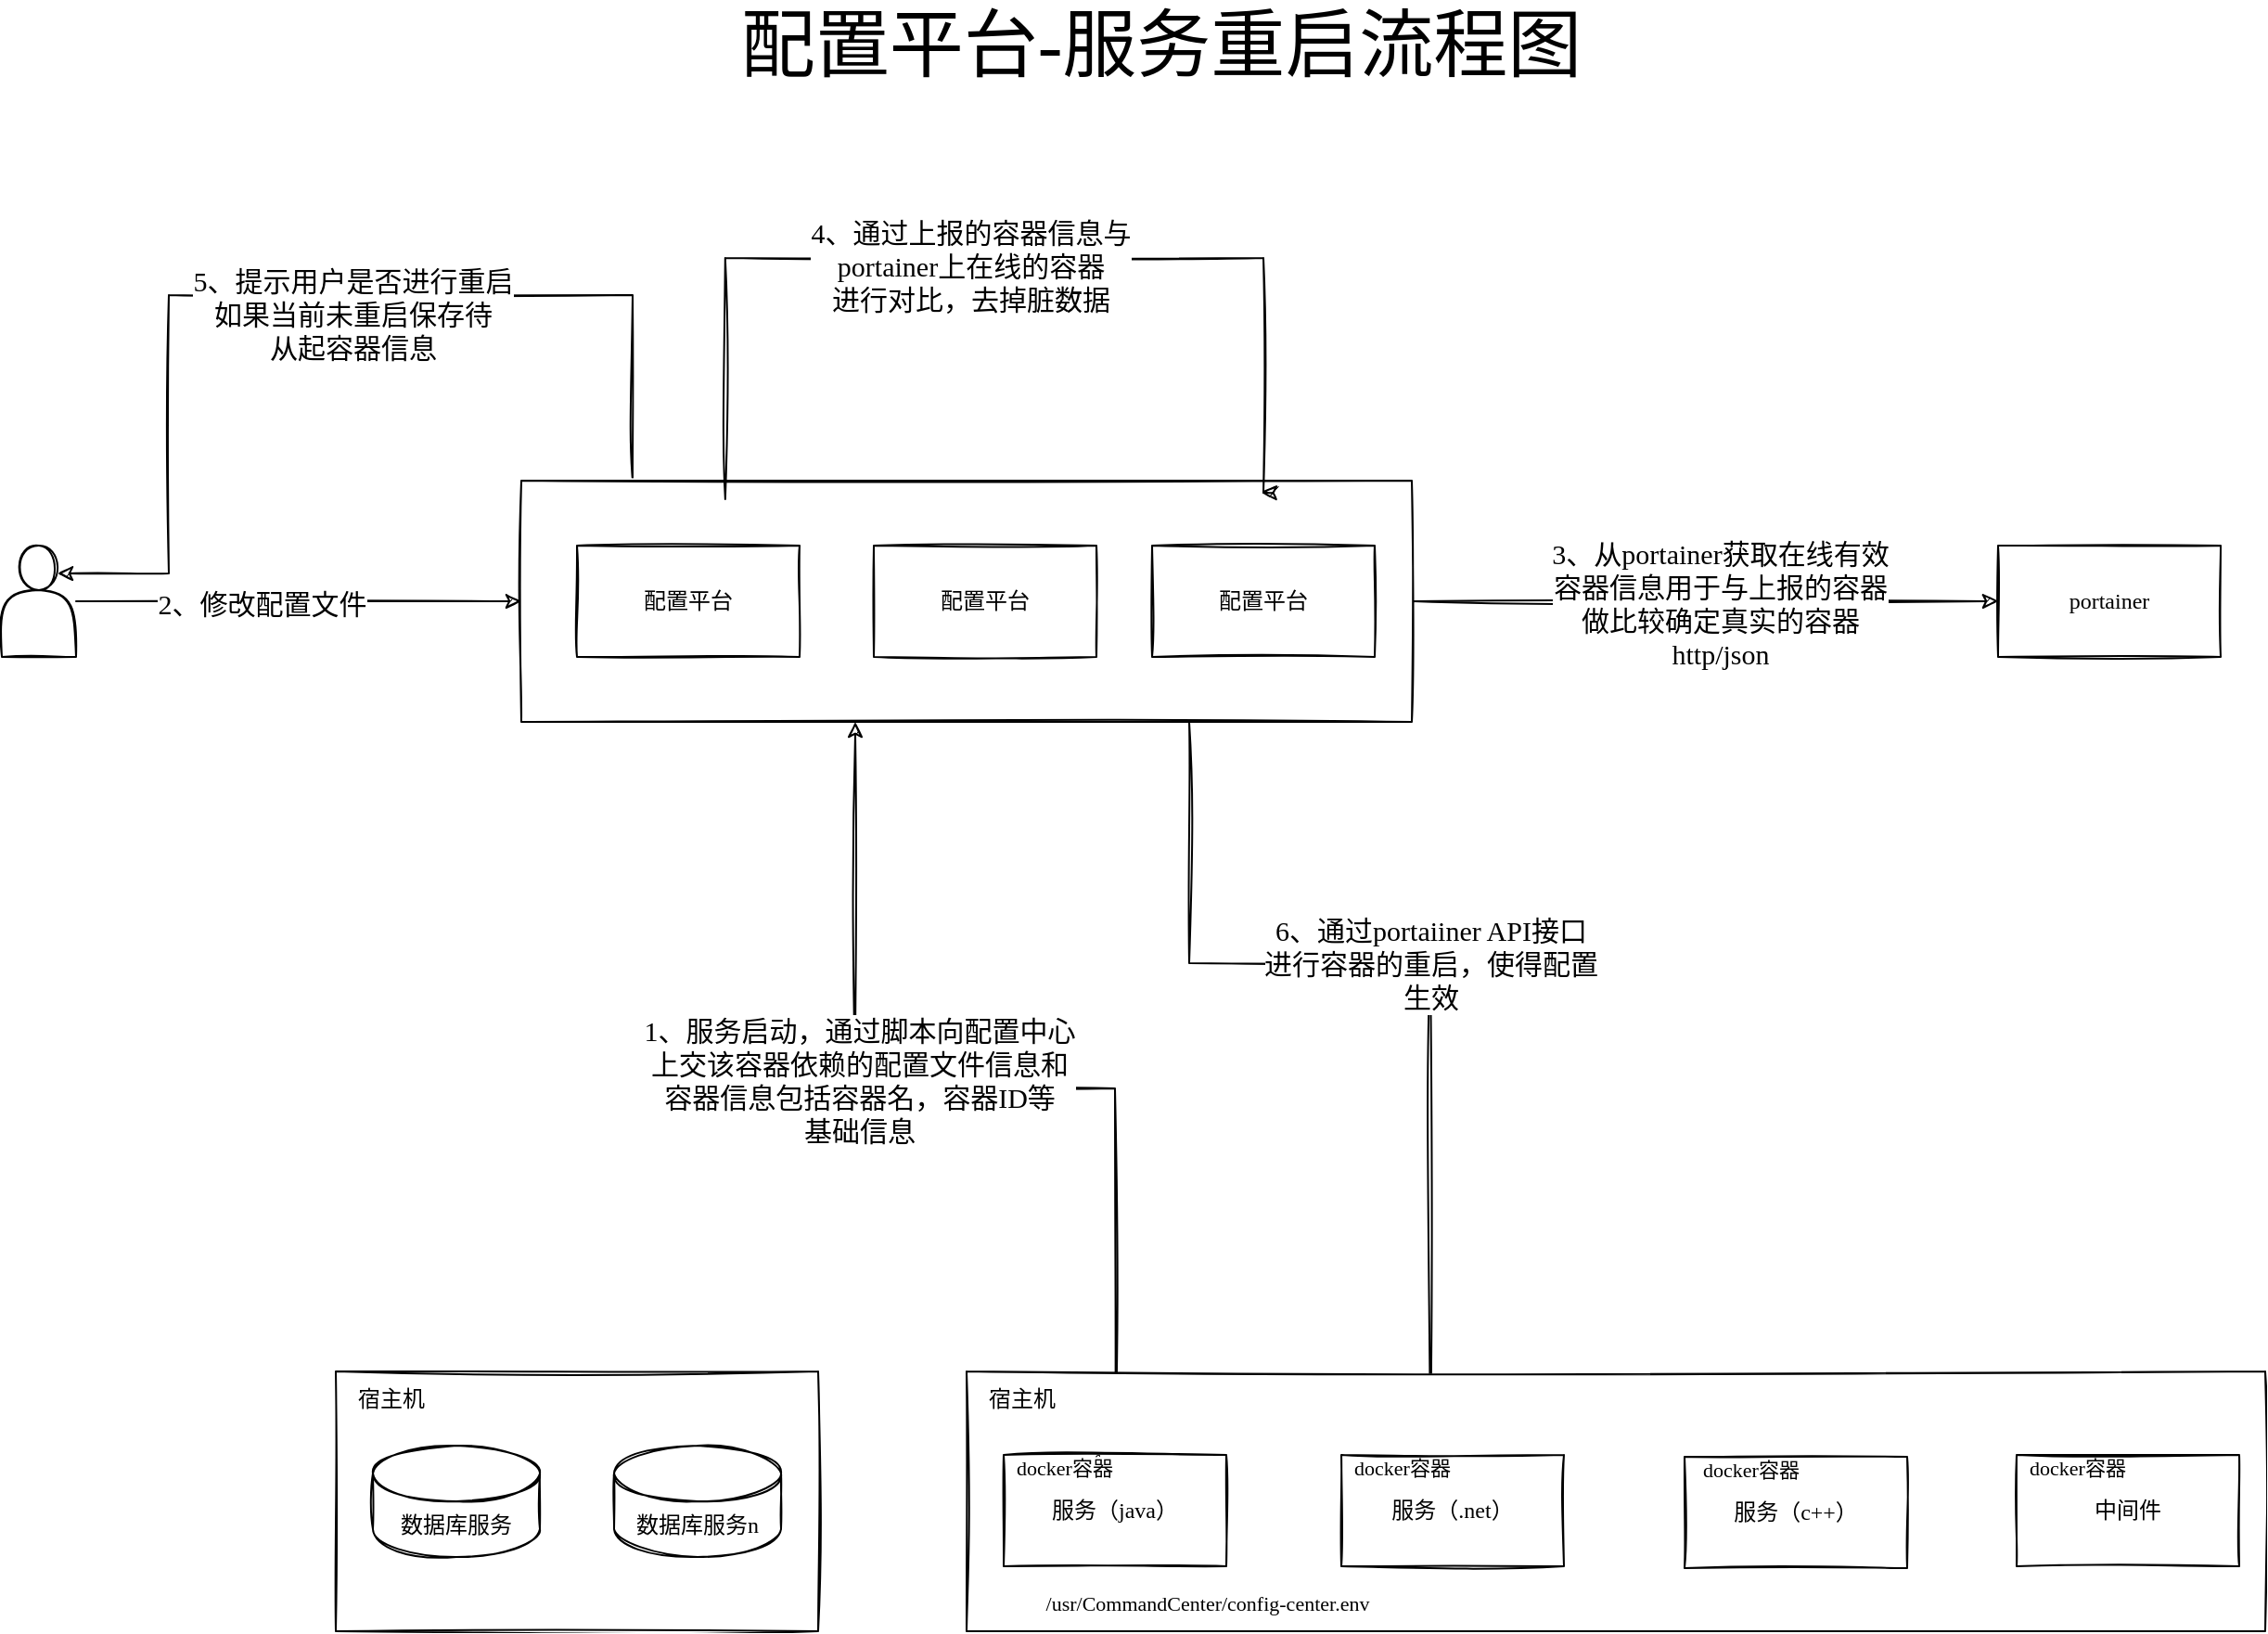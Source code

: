 <mxfile version="16.6.2" type="github" pages="4">
  <diagram id="w_WLqxgE0yqcpI3d3WtX" name="服务重启流程图">
    <mxGraphModel dx="2585" dy="2202" grid="1" gridSize="10" guides="1" tooltips="1" connect="1" arrows="1" fold="1" page="1" pageScale="1" pageWidth="827" pageHeight="1169" math="0" shadow="0">
      <root>
        <mxCell id="0" />
        <mxCell id="1" parent="0" />
        <mxCell id="lH5ghisSR6bQVYQZglo1-45" style="edgeStyle=orthogonalEdgeStyle;rounded=0;sketch=1;orthogonalLoop=1;jettySize=auto;html=1;entryX=0;entryY=0.5;entryDx=0;entryDy=0;fontFamily=Ma Shan Zheng;fontSize=15;fontSource=https%3A%2F%2Ffonts.googleapis.com%2Fcss%3Ffamily%3DMa%2BShan%2BZheng;" parent="1" source="lH5ghisSR6bQVYQZglo1-3" target="lH5ghisSR6bQVYQZglo1-4" edge="1">
          <mxGeometry relative="1" as="geometry">
            <Array as="points">
              <mxPoint x="560" y="255" />
            </Array>
          </mxGeometry>
        </mxCell>
        <mxCell id="lH5ghisSR6bQVYQZglo1-46" value="3、从portainer获取在线有效&lt;br&gt;容器信息用于与上报的容器&lt;br&gt;做比较确定真实的容器&lt;br&gt;http/json" style="edgeLabel;html=1;align=center;verticalAlign=middle;resizable=0;points=[];fontSize=15;fontFamily=Ma Shan Zheng;sketch=1;fontSource=https%3A%2F%2Ffonts.googleapis.com%2Fcss%3Ffamily%3DMa%2BShan%2BZheng;" parent="lH5ghisSR6bQVYQZglo1-45" vertex="1" connectable="0">
          <mxGeometry x="0.049" y="-1" relative="1" as="geometry">
            <mxPoint as="offset" />
          </mxGeometry>
        </mxCell>
        <mxCell id="lH5ghisSR6bQVYQZglo1-47" value="5、提示用户是否进行重启&lt;br&gt;如果当前未重启保存待&lt;br&gt;从起容器信息" style="edgeStyle=orthogonalEdgeStyle;rounded=0;sketch=1;orthogonalLoop=1;jettySize=auto;html=1;entryX=0.75;entryY=0.25;entryDx=0;entryDy=0;entryPerimeter=0;fontFamily=Ma Shan Zheng;fontSize=15;exitX=0.125;exitY=0;exitDx=0;exitDy=0;exitPerimeter=0;fontSource=https%3A%2F%2Ffonts.googleapis.com%2Fcss%3Ffamily%3DMa%2BShan%2BZheng;" parent="1" source="lH5ghisSR6bQVYQZglo1-3" target="lH5ghisSR6bQVYQZglo1-38" edge="1">
          <mxGeometry x="-0.108" y="10" relative="1" as="geometry">
            <Array as="points">
              <mxPoint x="260" y="90" />
              <mxPoint x="10" y="90" />
              <mxPoint x="10" y="240" />
            </Array>
            <mxPoint x="-1" as="offset" />
          </mxGeometry>
        </mxCell>
        <mxCell id="lH5ghisSR6bQVYQZglo1-48" value="6、通过portaiiner API接口&lt;br&gt;进行容器的重启，使得配置&lt;br&gt;生效" style="edgeStyle=orthogonalEdgeStyle;rounded=0;sketch=1;orthogonalLoop=1;jettySize=auto;html=1;fontFamily=Ma Shan Zheng;fontSize=15;exitX=0.75;exitY=1;exitDx=0;exitDy=0;fontSource=https%3A%2F%2Ffonts.googleapis.com%2Fcss%3Ffamily%3DMa%2BShan%2BZheng;" parent="1" source="lH5ghisSR6bQVYQZglo1-3" edge="1">
          <mxGeometry relative="1" as="geometry">
            <mxPoint x="690" y="710" as="targetPoint" />
            <Array as="points">
              <mxPoint x="560" y="450" />
              <mxPoint x="690" y="450" />
            </Array>
            <mxPoint as="offset" />
          </mxGeometry>
        </mxCell>
        <mxCell id="lH5ghisSR6bQVYQZglo1-4" value="portainer" style="rounded=0;whiteSpace=wrap;html=1;sketch=1;fontFamily=Ma Shan Zheng;fontSource=https%3A%2F%2Ffonts.googleapis.com%2Fcss%3Ffamily%3DMa%2BShan%2BZheng;" parent="1" vertex="1">
          <mxGeometry x="996" y="225" width="120" height="60" as="geometry" />
        </mxCell>
        <mxCell id="lH5ghisSR6bQVYQZglo1-9" value="" style="group;sketch=1;fontFamily=Ma Shan Zheng;fontSource=https%3A%2F%2Ffonts.googleapis.com%2Fcss%3Ffamily%3DMa%2BShan%2BZheng;" parent="1" vertex="1" connectable="0">
          <mxGeometry x="100" y="670" width="260" height="140" as="geometry" />
        </mxCell>
        <mxCell id="lH5ghisSR6bQVYQZglo1-5" value="" style="rounded=0;whiteSpace=wrap;html=1;sketch=1;fontFamily=Ma Shan Zheng;fontSource=https%3A%2F%2Ffonts.googleapis.com%2Fcss%3Ffamily%3DMa%2BShan%2BZheng;" parent="lH5ghisSR6bQVYQZglo1-9" vertex="1">
          <mxGeometry width="260" height="140" as="geometry" />
        </mxCell>
        <mxCell id="lH5ghisSR6bQVYQZglo1-6" value="数据库服务" style="shape=cylinder3;whiteSpace=wrap;html=1;boundedLbl=1;backgroundOutline=1;size=15;sketch=1;fontFamily=Ma Shan Zheng;fontSource=https%3A%2F%2Ffonts.googleapis.com%2Fcss%3Ffamily%3DMa%2BShan%2BZheng;" parent="lH5ghisSR6bQVYQZglo1-9" vertex="1">
          <mxGeometry x="20" y="40" width="90" height="60" as="geometry" />
        </mxCell>
        <mxCell id="lH5ghisSR6bQVYQZglo1-8" value="数据库服务n" style="shape=cylinder3;whiteSpace=wrap;html=1;boundedLbl=1;backgroundOutline=1;size=15;sketch=1;fontFamily=Ma Shan Zheng;fontSource=https%3A%2F%2Ffonts.googleapis.com%2Fcss%3Ffamily%3DMa%2BShan%2BZheng;" parent="lH5ghisSR6bQVYQZglo1-9" vertex="1">
          <mxGeometry x="150" y="40" width="90" height="60" as="geometry" />
        </mxCell>
        <mxCell id="lH5ghisSR6bQVYQZglo1-7" value="宿主机" style="text;html=1;strokeColor=none;fillColor=none;align=center;verticalAlign=middle;whiteSpace=wrap;rounded=0;sketch=1;fontFamily=Ma Shan Zheng;fontSource=https%3A%2F%2Ffonts.googleapis.com%2Fcss%3Ffamily%3DMa%2BShan%2BZheng;" parent="lH5ghisSR6bQVYQZglo1-9" vertex="1">
          <mxGeometry width="60" height="30" as="geometry" />
        </mxCell>
        <mxCell id="lH5ghisSR6bQVYQZglo1-37" value="&lt;font style=&quot;font-size: 40px&quot;&gt;配置平台-服务重启流程图&lt;/font&gt;" style="text;html=1;strokeColor=none;fillColor=none;align=center;verticalAlign=middle;whiteSpace=wrap;rounded=0;sketch=1;fontFamily=Ma Shan Zheng;fontSize=11;fontSource=https%3A%2F%2Ffonts.googleapis.com%2Fcss%3Ffamily%3DMa%2BShan%2BZheng;" parent="1" vertex="1">
          <mxGeometry x="300" y="-60" width="490" height="30" as="geometry" />
        </mxCell>
        <mxCell id="lH5ghisSR6bQVYQZglo1-39" style="edgeStyle=orthogonalEdgeStyle;rounded=0;sketch=1;orthogonalLoop=1;jettySize=auto;html=1;fontFamily=Ma Shan Zheng;fontSize=40;fontSource=https%3A%2F%2Ffonts.googleapis.com%2Fcss%3Ffamily%3DMa%2BShan%2BZheng;" parent="1" source="lH5ghisSR6bQVYQZglo1-38" target="lH5ghisSR6bQVYQZglo1-3" edge="1">
          <mxGeometry relative="1" as="geometry" />
        </mxCell>
        <mxCell id="lH5ghisSR6bQVYQZglo1-41" value="2、修改配置文件" style="edgeLabel;html=1;align=center;verticalAlign=middle;resizable=0;points=[];fontSize=15;fontFamily=Ma Shan Zheng;sketch=1;fontSource=https%3A%2F%2Ffonts.googleapis.com%2Fcss%3Ffamily%3DMa%2BShan%2BZheng;" parent="lH5ghisSR6bQVYQZglo1-39" vertex="1" connectable="0">
          <mxGeometry x="-0.158" y="-1" relative="1" as="geometry">
            <mxPoint x="-1" as="offset" />
          </mxGeometry>
        </mxCell>
        <mxCell id="lH5ghisSR6bQVYQZglo1-38" value="" style="shape=actor;whiteSpace=wrap;html=1;sketch=1;fontFamily=Ma Shan Zheng;fontSize=40;fontSource=https%3A%2F%2Ffonts.googleapis.com%2Fcss%3Ffamily%3DMa%2BShan%2BZheng;" parent="1" vertex="1">
          <mxGeometry x="-80" y="225" width="40" height="60" as="geometry" />
        </mxCell>
        <mxCell id="lH5ghisSR6bQVYQZglo1-42" style="edgeStyle=orthogonalEdgeStyle;rounded=0;sketch=1;orthogonalLoop=1;jettySize=auto;html=1;entryX=0.375;entryY=1;entryDx=0;entryDy=0;entryPerimeter=0;fontFamily=Ma Shan Zheng;fontSize=15;fontSource=https%3A%2F%2Ffonts.googleapis.com%2Fcss%3Ffamily%3DMa%2BShan%2BZheng;" parent="1" source="SisYvx3sNHp3EzhwE6R7-1" target="lH5ghisSR6bQVYQZglo1-3" edge="1">
          <mxGeometry relative="1" as="geometry" />
        </mxCell>
        <mxCell id="lH5ghisSR6bQVYQZglo1-43" value="1、服务启动，通过脚本向配置中心&lt;br&gt;上交该容器依赖的配置文件信息和&lt;br&gt;容器信息包括容器名，容器ID等&lt;br&gt;基础信息" style="edgeLabel;html=1;align=center;verticalAlign=middle;resizable=0;points=[];fontSize=15;fontFamily=Ma Shan Zheng;sketch=1;fontSource=https%3A%2F%2Ffonts.googleapis.com%2Fcss%3Ffamily%3DMa%2BShan%2BZheng;" parent="lH5ghisSR6bQVYQZglo1-42" vertex="1" connectable="0">
          <mxGeometry x="0.281" y="-2" relative="1" as="geometry">
            <mxPoint as="offset" />
          </mxGeometry>
        </mxCell>
        <mxCell id="N2Gqym55cOZ-n5wPTVwe-5" value="" style="group;sketch=1;fontFamily=Ma Shan Zheng;fontSource=https%3A%2F%2Ffonts.googleapis.com%2Fcss%3Ffamily%3DMa%2BShan%2BZheng;" parent="1" vertex="1" connectable="0">
          <mxGeometry x="440" y="670" width="700" height="140" as="geometry" />
        </mxCell>
        <mxCell id="lH5ghisSR6bQVYQZglo1-10" value="" style="rounded=0;whiteSpace=wrap;html=1;sketch=1;fontFamily=Ma Shan Zheng;fontSource=https%3A%2F%2Ffonts.googleapis.com%2Fcss%3Ffamily%3DMa%2BShan%2BZheng;" parent="N2Gqym55cOZ-n5wPTVwe-5" vertex="1">
          <mxGeometry width="700" height="140" as="geometry" />
        </mxCell>
        <mxCell id="lH5ghisSR6bQVYQZglo1-11" value="宿主机" style="text;html=1;strokeColor=none;fillColor=none;align=center;verticalAlign=middle;whiteSpace=wrap;rounded=0;sketch=1;fontFamily=Ma Shan Zheng;fontSource=https%3A%2F%2Ffonts.googleapis.com%2Fcss%3Ffamily%3DMa%2BShan%2BZheng;" parent="N2Gqym55cOZ-n5wPTVwe-5" vertex="1">
          <mxGeometry width="60" height="30" as="geometry" />
        </mxCell>
        <mxCell id="lH5ghisSR6bQVYQZglo1-22" value="/usr/CommandCenter/config-center.env" style="text;html=1;strokeColor=none;fillColor=none;align=center;verticalAlign=middle;whiteSpace=wrap;rounded=0;sketch=1;fontFamily=Ma Shan Zheng;fontSize=11;fontSource=https%3A%2F%2Ffonts.googleapis.com%2Fcss%3Ffamily%3DMa%2BShan%2BZheng;" parent="N2Gqym55cOZ-n5wPTVwe-5" vertex="1">
          <mxGeometry x="10" y="110" width="240" height="30" as="geometry" />
        </mxCell>
        <mxCell id="lH5ghisSR6bQVYQZglo1-18" value="f" style="group;sketch=1;fontFamily=Ma Shan Zheng;fontSource=https%3A%2F%2Ffonts.googleapis.com%2Fcss%3Ffamily%3DMa%2BShan%2BZheng;" parent="N2Gqym55cOZ-n5wPTVwe-5" vertex="1" connectable="0">
          <mxGeometry y="35" width="140" height="70" as="geometry" />
        </mxCell>
        <mxCell id="SisYvx3sNHp3EzhwE6R7-1" value="服务（java）" style="rounded=0;whiteSpace=wrap;html=1;sketch=1;fontFamily=Ma Shan Zheng;fontSource=https%3A%2F%2Ffonts.googleapis.com%2Fcss%3Ffamily%3DMa%2BShan%2BZheng;" parent="lH5ghisSR6bQVYQZglo1-18" vertex="1">
          <mxGeometry x="20" y="10" width="120" height="60" as="geometry" />
        </mxCell>
        <mxCell id="lH5ghisSR6bQVYQZglo1-15" value="docker容器" style="text;html=1;strokeColor=none;fillColor=none;align=center;verticalAlign=middle;whiteSpace=wrap;rounded=0;sketch=1;fontFamily=Ma Shan Zheng;fontSize=11;fontSource=https%3A%2F%2Ffonts.googleapis.com%2Fcss%3Ffamily%3DMa%2BShan%2BZheng;" parent="lH5ghisSR6bQVYQZglo1-18" vertex="1">
          <mxGeometry x="3" y="17" width="100" as="geometry" />
        </mxCell>
        <mxCell id="lH5ghisSR6bQVYQZglo1-28" value="f" style="group;sketch=1;fontFamily=Ma Shan Zheng;fontSource=https%3A%2F%2Ffonts.googleapis.com%2Fcss%3Ffamily%3DMa%2BShan%2BZheng;" parent="N2Gqym55cOZ-n5wPTVwe-5" vertex="1" connectable="0">
          <mxGeometry x="182" y="35" width="140" height="70" as="geometry" />
        </mxCell>
        <mxCell id="lH5ghisSR6bQVYQZglo1-29" value="服务（.net）" style="rounded=0;whiteSpace=wrap;html=1;sketch=1;fontFamily=Ma Shan Zheng;fontSource=https%3A%2F%2Ffonts.googleapis.com%2Fcss%3Ffamily%3DMa%2BShan%2BZheng;" parent="lH5ghisSR6bQVYQZglo1-28" vertex="1">
          <mxGeometry x="20" y="10" width="120" height="60" as="geometry" />
        </mxCell>
        <mxCell id="lH5ghisSR6bQVYQZglo1-30" value="docker容器" style="text;html=1;strokeColor=none;fillColor=none;align=center;verticalAlign=middle;whiteSpace=wrap;rounded=0;sketch=1;fontFamily=Ma Shan Zheng;fontSize=11;fontSource=https%3A%2F%2Ffonts.googleapis.com%2Fcss%3Ffamily%3DMa%2BShan%2BZheng;" parent="lH5ghisSR6bQVYQZglo1-28" vertex="1">
          <mxGeometry x="3" y="17" width="100" as="geometry" />
        </mxCell>
        <mxCell id="lH5ghisSR6bQVYQZglo1-31" value="f" style="group;sketch=1;fontFamily=Ma Shan Zheng;fontSource=https%3A%2F%2Ffonts.googleapis.com%2Fcss%3Ffamily%3DMa%2BShan%2BZheng;" parent="N2Gqym55cOZ-n5wPTVwe-5" vertex="1" connectable="0">
          <mxGeometry x="370" y="36" width="140" height="70" as="geometry" />
        </mxCell>
        <mxCell id="lH5ghisSR6bQVYQZglo1-32" value="服务（c++）" style="rounded=0;whiteSpace=wrap;html=1;sketch=1;fontFamily=Ma Shan Zheng;fontSource=https%3A%2F%2Ffonts.googleapis.com%2Fcss%3Ffamily%3DMa%2BShan%2BZheng;" parent="lH5ghisSR6bQVYQZglo1-31" vertex="1">
          <mxGeometry x="17" y="10" width="120" height="60" as="geometry" />
        </mxCell>
        <mxCell id="lH5ghisSR6bQVYQZglo1-33" value="docker容器" style="text;html=1;strokeColor=none;fillColor=none;align=center;verticalAlign=middle;whiteSpace=wrap;rounded=0;sketch=1;fontFamily=Ma Shan Zheng;fontSize=11;fontSource=https%3A%2F%2Ffonts.googleapis.com%2Fcss%3Ffamily%3DMa%2BShan%2BZheng;" parent="lH5ghisSR6bQVYQZglo1-31" vertex="1">
          <mxGeometry x="3" y="17" width="100" as="geometry" />
        </mxCell>
        <mxCell id="lH5ghisSR6bQVYQZglo1-34" value="f" style="group;sketch=1;fontFamily=Ma Shan Zheng;fontSource=https%3A%2F%2Ffonts.googleapis.com%2Fcss%3Ffamily%3DMa%2BShan%2BZheng;" parent="N2Gqym55cOZ-n5wPTVwe-5" vertex="1" connectable="0">
          <mxGeometry x="546" y="35" width="140" height="70" as="geometry" />
        </mxCell>
        <mxCell id="lH5ghisSR6bQVYQZglo1-35" value="中间件" style="rounded=0;whiteSpace=wrap;html=1;sketch=1;fontFamily=Ma Shan Zheng;fontSource=https%3A%2F%2Ffonts.googleapis.com%2Fcss%3Ffamily%3DMa%2BShan%2BZheng;" parent="lH5ghisSR6bQVYQZglo1-34" vertex="1">
          <mxGeometry x="20" y="10" width="120" height="60" as="geometry" />
        </mxCell>
        <mxCell id="lH5ghisSR6bQVYQZglo1-36" value="docker容器" style="text;html=1;strokeColor=none;fillColor=none;align=center;verticalAlign=middle;whiteSpace=wrap;rounded=0;sketch=1;fontFamily=Ma Shan Zheng;fontSize=11;fontSource=https%3A%2F%2Ffonts.googleapis.com%2Fcss%3Ffamily%3DMa%2BShan%2BZheng;" parent="lH5ghisSR6bQVYQZglo1-34" vertex="1">
          <mxGeometry x="3" y="17" width="100" as="geometry" />
        </mxCell>
        <mxCell id="0OMlQxyYjRcvfCZmTebH-7" value="" style="group" parent="1" vertex="1" connectable="0">
          <mxGeometry x="200" y="190" width="480" height="130" as="geometry" />
        </mxCell>
        <mxCell id="lH5ghisSR6bQVYQZglo1-3" value="" style="rounded=0;whiteSpace=wrap;html=1;sketch=1;sketchStyle=rough;" parent="0OMlQxyYjRcvfCZmTebH-7" vertex="1">
          <mxGeometry width="480" height="130" as="geometry" />
        </mxCell>
        <mxCell id="7pDWPSlHhVd6OLDWpZPJ-2" value="配置平台" style="rounded=0;whiteSpace=wrap;html=1;sketch=1;fontFamily=Ma Shan Zheng;fontSource=https%3A%2F%2Ffonts.googleapis.com%2Fcss%3Ffamily%3DMa%2BShan%2BZheng;" parent="0OMlQxyYjRcvfCZmTebH-7" vertex="1">
          <mxGeometry x="30" y="35" width="120" height="60" as="geometry" />
        </mxCell>
        <mxCell id="lH5ghisSR6bQVYQZglo1-1" value="配置平台" style="rounded=0;whiteSpace=wrap;html=1;sketch=1;fontFamily=Ma Shan Zheng;fontSource=https%3A%2F%2Ffonts.googleapis.com%2Fcss%3Ffamily%3DMa%2BShan%2BZheng;" parent="0OMlQxyYjRcvfCZmTebH-7" vertex="1">
          <mxGeometry x="190" y="35" width="120" height="60" as="geometry" />
        </mxCell>
        <mxCell id="lH5ghisSR6bQVYQZglo1-2" value="配置平台" style="rounded=0;whiteSpace=wrap;html=1;sketch=1;fontFamily=Ma Shan Zheng;fontSource=https%3A%2F%2Ffonts.googleapis.com%2Fcss%3Ffamily%3DMa%2BShan%2BZheng;" parent="0OMlQxyYjRcvfCZmTebH-7" vertex="1">
          <mxGeometry x="340" y="35" width="120" height="60" as="geometry" />
        </mxCell>
        <mxCell id="lH5ghisSR6bQVYQZglo1-50" style="edgeStyle=orthogonalEdgeStyle;rounded=0;sketch=1;orthogonalLoop=1;jettySize=auto;html=1;fontFamily=Ma Shan Zheng;fontSize=15;fontSource=https%3A%2F%2Ffonts.googleapis.com%2Fcss%3Ffamily%3DMa%2BShan%2BZheng;exitX=0.229;exitY=0.077;exitDx=0;exitDy=0;exitPerimeter=0;entryX=0.831;entryY=0.049;entryDx=0;entryDy=0;entryPerimeter=0;" parent="0OMlQxyYjRcvfCZmTebH-7" source="lH5ghisSR6bQVYQZglo1-3" target="lH5ghisSR6bQVYQZglo1-3" edge="1">
          <mxGeometry relative="1" as="geometry">
            <Array as="points">
              <mxPoint x="110" y="-120" />
              <mxPoint x="400" y="-120" />
              <mxPoint x="400" y="6" />
            </Array>
            <mxPoint x="110" y="-50" as="sourcePoint" />
            <mxPoint x="400" y="-60" as="targetPoint" />
          </mxGeometry>
        </mxCell>
        <mxCell id="lH5ghisSR6bQVYQZglo1-51" value="4、通过上报的容器信息与&lt;br&gt;portainer上在线的容器&lt;br&gt;进行对比，去掉脏数据" style="edgeLabel;html=1;align=center;verticalAlign=middle;resizable=0;points=[];fontSize=15;fontFamily=Ma Shan Zheng;sketch=1;fontSource=https%3A%2F%2Ffonts.googleapis.com%2Fcss%3Ffamily%3DMa%2BShan%2BZheng;" parent="lH5ghisSR6bQVYQZglo1-50" vertex="1" connectable="0">
          <mxGeometry x="-0.049" y="-4" relative="1" as="geometry">
            <mxPoint x="1" as="offset" />
          </mxGeometry>
        </mxCell>
        <mxCell id="0hCmhcpMl_sSOAtzHnre-6" value="未命名图层" parent="0" />
      </root>
    </mxGraphModel>
  </diagram>
  <diagram id="iJJ4YXmEQ5T2xYqGiZR_" name="配置平台配置更新流程图">
    <mxGraphModel dx="2509" dy="1807" grid="0" gridSize="10" guides="1" tooltips="1" connect="1" arrows="1" fold="1" page="0" pageScale="1" pageWidth="827" pageHeight="1169" math="0" shadow="0">
      <root>
        <mxCell id="Z_pRoB842zU9UHHReNdx-0" />
        <mxCell id="Z_pRoB842zU9UHHReNdx-1" parent="Z_pRoB842zU9UHHReNdx-0" />
        <mxCell id="H_0WL2lgmL0YZThPZNaH-0" value="" style="group;sketch=1;hachureGap=4;fontFamily=Architects Daughter;fontSource=https%3A%2F%2Ffonts.googleapis.com%2Fcss%3Ffamily%3DArchitects%2BDaughter;fontSize=20;rounded=0;" vertex="1" connectable="0" parent="Z_pRoB842zU9UHHReNdx-1">
          <mxGeometry x="-216" y="-100" width="480" height="130" as="geometry" />
        </mxCell>
        <mxCell id="H_0WL2lgmL0YZThPZNaH-1" value="" style="rounded=0;whiteSpace=wrap;html=1;sketch=1;sketchStyle=rough;hachureGap=4;fontFamily=Architects Daughter;fontSource=https%3A%2F%2Ffonts.googleapis.com%2Fcss%3Ffamily%3DArchitects%2BDaughter;fontSize=20;" vertex="1" parent="H_0WL2lgmL0YZThPZNaH-0">
          <mxGeometry width="480" height="130" as="geometry" />
        </mxCell>
        <mxCell id="H_0WL2lgmL0YZThPZNaH-2" value="配置平台" style="rounded=0;whiteSpace=wrap;html=1;sketch=1;fontFamily=Ma Shan Zheng;fontSource=https%3A%2F%2Ffonts.googleapis.com%2Fcss%3Ffamily%3DMa%2BShan%2BZheng;hachureGap=4;fontSize=20;" vertex="1" parent="H_0WL2lgmL0YZThPZNaH-0">
          <mxGeometry x="30" y="35" width="120" height="60" as="geometry" />
        </mxCell>
        <mxCell id="H_0WL2lgmL0YZThPZNaH-3" value="配置平台" style="rounded=0;whiteSpace=wrap;html=1;sketch=1;fontFamily=Ma Shan Zheng;fontSource=https%3A%2F%2Ffonts.googleapis.com%2Fcss%3Ffamily%3DMa%2BShan%2BZheng;hachureGap=4;fontSize=20;" vertex="1" parent="H_0WL2lgmL0YZThPZNaH-0">
          <mxGeometry x="190" y="35" width="120" height="60" as="geometry" />
        </mxCell>
        <mxCell id="H_0WL2lgmL0YZThPZNaH-4" value="配置平台" style="rounded=0;whiteSpace=wrap;html=1;sketch=1;fontFamily=Ma Shan Zheng;fontSource=https%3A%2F%2Ffonts.googleapis.com%2Fcss%3Ffamily%3DMa%2BShan%2BZheng;hachureGap=4;fontSize=20;" vertex="1" parent="H_0WL2lgmL0YZThPZNaH-0">
          <mxGeometry x="340" y="35" width="120" height="60" as="geometry" />
        </mxCell>
        <mxCell id="H_0WL2lgmL0YZThPZNaH-5" value="" style="group;sketch=1;fontFamily=Ma Shan Zheng;fontSource=https%3A%2F%2Ffonts.googleapis.com%2Fcss%3Ffamily%3DMa%2BShan%2BZheng;hachureGap=4;fontSize=20;rounded=0;" vertex="1" connectable="0" parent="Z_pRoB842zU9UHHReNdx-1">
          <mxGeometry x="180" y="403" width="700" height="140" as="geometry" />
        </mxCell>
        <mxCell id="H_0WL2lgmL0YZThPZNaH-6" value="" style="rounded=0;whiteSpace=wrap;html=1;sketch=1;fontFamily=Ma Shan Zheng;fontSource=https%3A%2F%2Ffonts.googleapis.com%2Fcss%3Ffamily%3DMa%2BShan%2BZheng;hachureGap=4;fontSize=20;" vertex="1" parent="H_0WL2lgmL0YZThPZNaH-5">
          <mxGeometry width="700" height="140" as="geometry" />
        </mxCell>
        <mxCell id="H_0WL2lgmL0YZThPZNaH-7" value="宿主机" style="text;html=1;strokeColor=none;fillColor=none;align=center;verticalAlign=middle;whiteSpace=wrap;rounded=0;sketch=1;fontFamily=Ma Shan Zheng;fontSource=https%3A%2F%2Ffonts.googleapis.com%2Fcss%3Ffamily%3DMa%2BShan%2BZheng;hachureGap=4;fontSize=20;" vertex="1" parent="H_0WL2lgmL0YZThPZNaH-5">
          <mxGeometry width="105" height="30" as="geometry" />
        </mxCell>
        <mxCell id="H_0WL2lgmL0YZThPZNaH-8" value="/usr/CommandCenter/config-center.env" style="text;html=1;strokeColor=none;fillColor=none;align=center;verticalAlign=middle;whiteSpace=wrap;rounded=0;sketch=1;fontFamily=Ma Shan Zheng;fontSize=11;fontSource=https%3A%2F%2Ffonts.googleapis.com%2Fcss%3Ffamily%3DMa%2BShan%2BZheng;hachureGap=4;" vertex="1" parent="H_0WL2lgmL0YZThPZNaH-5">
          <mxGeometry x="10" y="110" width="240" height="30" as="geometry" />
        </mxCell>
        <mxCell id="H_0WL2lgmL0YZThPZNaH-9" value="f" style="group;sketch=1;fontFamily=Ma Shan Zheng;fontSource=https%3A%2F%2Ffonts.googleapis.com%2Fcss%3Ffamily%3DMa%2BShan%2BZheng;hachureGap=4;fontSize=20;rounded=0;" vertex="1" connectable="0" parent="H_0WL2lgmL0YZThPZNaH-5">
          <mxGeometry y="35" width="140" height="70" as="geometry" />
        </mxCell>
        <mxCell id="H_0WL2lgmL0YZThPZNaH-10" value="服务（java）" style="rounded=0;whiteSpace=wrap;html=1;sketch=1;fontFamily=Ma Shan Zheng;fontSource=https%3A%2F%2Ffonts.googleapis.com%2Fcss%3Ffamily%3DMa%2BShan%2BZheng;hachureGap=4;fontSize=20;" vertex="1" parent="H_0WL2lgmL0YZThPZNaH-9">
          <mxGeometry x="20" y="10" width="120" height="60" as="geometry" />
        </mxCell>
        <mxCell id="H_0WL2lgmL0YZThPZNaH-11" value="docker容器" style="text;html=1;strokeColor=none;fillColor=none;align=center;verticalAlign=middle;whiteSpace=wrap;rounded=0;sketch=1;fontFamily=Ma Shan Zheng;fontSize=11;fontSource=https%3A%2F%2Ffonts.googleapis.com%2Fcss%3Ffamily%3DMa%2BShan%2BZheng;hachureGap=4;" vertex="1" parent="H_0WL2lgmL0YZThPZNaH-9">
          <mxGeometry x="3" y="17" width="100" as="geometry" />
        </mxCell>
        <mxCell id="H_0WL2lgmL0YZThPZNaH-12" value="f" style="group;sketch=1;fontFamily=Ma Shan Zheng;fontSource=https%3A%2F%2Ffonts.googleapis.com%2Fcss%3Ffamily%3DMa%2BShan%2BZheng;hachureGap=4;fontSize=20;rounded=0;" vertex="1" connectable="0" parent="H_0WL2lgmL0YZThPZNaH-5">
          <mxGeometry x="182" y="35" width="140" height="70" as="geometry" />
        </mxCell>
        <mxCell id="H_0WL2lgmL0YZThPZNaH-13" value="服务（.net）" style="rounded=0;whiteSpace=wrap;html=1;sketch=1;fontFamily=Ma Shan Zheng;fontSource=https%3A%2F%2Ffonts.googleapis.com%2Fcss%3Ffamily%3DMa%2BShan%2BZheng;hachureGap=4;fontSize=20;" vertex="1" parent="H_0WL2lgmL0YZThPZNaH-12">
          <mxGeometry x="20" y="10" width="120" height="60" as="geometry" />
        </mxCell>
        <mxCell id="H_0WL2lgmL0YZThPZNaH-14" value="docker容器" style="text;html=1;strokeColor=none;fillColor=none;align=center;verticalAlign=middle;whiteSpace=wrap;rounded=0;sketch=1;fontFamily=Ma Shan Zheng;fontSize=11;fontSource=https%3A%2F%2Ffonts.googleapis.com%2Fcss%3Ffamily%3DMa%2BShan%2BZheng;hachureGap=4;" vertex="1" parent="H_0WL2lgmL0YZThPZNaH-12">
          <mxGeometry x="3" y="17" width="100" as="geometry" />
        </mxCell>
        <mxCell id="H_0WL2lgmL0YZThPZNaH-15" value="f" style="group;sketch=1;fontFamily=Ma Shan Zheng;fontSource=https%3A%2F%2Ffonts.googleapis.com%2Fcss%3Ffamily%3DMa%2BShan%2BZheng;hachureGap=4;fontSize=20;rounded=0;" vertex="1" connectable="0" parent="H_0WL2lgmL0YZThPZNaH-5">
          <mxGeometry x="370" y="36" width="140" height="70" as="geometry" />
        </mxCell>
        <mxCell id="H_0WL2lgmL0YZThPZNaH-16" value="服务（c++）" style="rounded=0;whiteSpace=wrap;html=1;sketch=1;fontFamily=Ma Shan Zheng;fontSource=https%3A%2F%2Ffonts.googleapis.com%2Fcss%3Ffamily%3DMa%2BShan%2BZheng;hachureGap=4;fontSize=20;" vertex="1" parent="H_0WL2lgmL0YZThPZNaH-15">
          <mxGeometry x="17" y="10" width="120" height="60" as="geometry" />
        </mxCell>
        <mxCell id="H_0WL2lgmL0YZThPZNaH-17" value="docker容器" style="text;html=1;strokeColor=none;fillColor=none;align=center;verticalAlign=middle;whiteSpace=wrap;rounded=0;sketch=1;fontFamily=Ma Shan Zheng;fontSize=11;fontSource=https%3A%2F%2Ffonts.googleapis.com%2Fcss%3Ffamily%3DMa%2BShan%2BZheng;hachureGap=4;" vertex="1" parent="H_0WL2lgmL0YZThPZNaH-15">
          <mxGeometry x="3" y="17" width="100" as="geometry" />
        </mxCell>
        <mxCell id="H_0WL2lgmL0YZThPZNaH-18" value="f" style="group;sketch=1;fontFamily=Ma Shan Zheng;fontSource=https%3A%2F%2Ffonts.googleapis.com%2Fcss%3Ffamily%3DMa%2BShan%2BZheng;hachureGap=4;fontSize=20;rounded=0;" vertex="1" connectable="0" parent="H_0WL2lgmL0YZThPZNaH-5">
          <mxGeometry x="546" y="35" width="140" height="70" as="geometry" />
        </mxCell>
        <mxCell id="H_0WL2lgmL0YZThPZNaH-19" value="中间件" style="rounded=0;whiteSpace=wrap;html=1;sketch=1;fontFamily=Ma Shan Zheng;fontSource=https%3A%2F%2Ffonts.googleapis.com%2Fcss%3Ffamily%3DMa%2BShan%2BZheng;hachureGap=4;fontSize=20;" vertex="1" parent="H_0WL2lgmL0YZThPZNaH-18">
          <mxGeometry x="20" y="10" width="120" height="60" as="geometry" />
        </mxCell>
        <mxCell id="H_0WL2lgmL0YZThPZNaH-20" value="docker容器" style="text;html=1;strokeColor=none;fillColor=none;align=center;verticalAlign=middle;whiteSpace=wrap;rounded=0;sketch=1;fontFamily=Ma Shan Zheng;fontSize=11;fontSource=https%3A%2F%2Ffonts.googleapis.com%2Fcss%3Ffamily%3DMa%2BShan%2BZheng;hachureGap=4;" vertex="1" parent="H_0WL2lgmL0YZThPZNaH-18">
          <mxGeometry x="3" y="17" width="100" as="geometry" />
        </mxCell>
        <mxCell id="UJpjwvCQHLqT285XdziD-0" value="" style="group;sketch=1;fontFamily=Ma Shan Zheng;fontSource=https%3A%2F%2Ffonts.googleapis.com%2Fcss%3Ffamily%3DMa%2BShan%2BZheng;" vertex="1" connectable="0" parent="Z_pRoB842zU9UHHReNdx-1">
          <mxGeometry x="-350" y="407" width="263" height="138" as="geometry" />
        </mxCell>
        <mxCell id="oQ44lHnfE5MaCPid8Eu0-16" value="" style="group" vertex="1" connectable="0" parent="UJpjwvCQHLqT285XdziD-0">
          <mxGeometry width="263" height="138" as="geometry" />
        </mxCell>
        <mxCell id="UJpjwvCQHLqT285XdziD-1" value="" style="rounded=0;whiteSpace=wrap;html=1;sketch=1;fontFamily=Ma Shan Zheng;fontSource=https%3A%2F%2Ffonts.googleapis.com%2Fcss%3Ffamily%3DMa%2BShan%2BZheng;" vertex="1" parent="oQ44lHnfE5MaCPid8Eu0-16">
          <mxGeometry width="263" height="138" as="geometry" />
        </mxCell>
        <mxCell id="UJpjwvCQHLqT285XdziD-2" value="数据库服务" style="shape=cylinder3;whiteSpace=wrap;html=1;boundedLbl=1;backgroundOutline=1;size=15;sketch=1;fontFamily=Ma Shan Zheng;fontSource=https%3A%2F%2Ffonts.googleapis.com%2Fcss%3Ffamily%3DMa%2BShan%2BZheng;" vertex="1" parent="oQ44lHnfE5MaCPid8Eu0-16">
          <mxGeometry x="20.231" y="39.429" width="91.038" height="59.143" as="geometry" />
        </mxCell>
        <mxCell id="UJpjwvCQHLqT285XdziD-3" value="数据库服务n" style="shape=cylinder3;whiteSpace=wrap;html=1;boundedLbl=1;backgroundOutline=1;size=15;sketch=1;fontFamily=Ma Shan Zheng;fontSource=https%3A%2F%2Ffonts.googleapis.com%2Fcss%3Ffamily%3DMa%2BShan%2BZheng;" vertex="1" parent="oQ44lHnfE5MaCPid8Eu0-16">
          <mxGeometry x="151.731" y="39.429" width="91.038" height="59.143" as="geometry" />
        </mxCell>
        <mxCell id="UJpjwvCQHLqT285XdziD-4" value="宿主机" style="text;html=1;strokeColor=none;fillColor=none;align=center;verticalAlign=middle;whiteSpace=wrap;rounded=0;sketch=1;fontFamily=Ma Shan Zheng;fontSource=https%3A%2F%2Ffonts.googleapis.com%2Fcss%3Ffamily%3DMa%2BShan%2BZheng;" vertex="1" parent="oQ44lHnfE5MaCPid8Eu0-16">
          <mxGeometry width="60.692" height="29.571" as="geometry" />
        </mxCell>
        <mxCell id="oplFXHSu3IO_J2EJr0sl-0" value="portainer" style="rounded=0;whiteSpace=wrap;html=1;sketch=1;fontFamily=Ma Shan Zheng;fontSource=https://fonts.googleapis.com/css?family=Ma+Shan+Zheng;" vertex="1" parent="Z_pRoB842zU9UHHReNdx-1">
          <mxGeometry x="594" y="-62" width="120" height="60" as="geometry" />
        </mxCell>
        <mxCell id="oplFXHSu3IO_J2EJr0sl-4" style="edgeStyle=none;curved=1;rounded=1;sketch=1;hachureGap=4;orthogonalLoop=1;jettySize=auto;html=1;entryX=0;entryY=0.5;entryDx=0;entryDy=0;fontFamily=Architects Daughter;fontSource=https%3A%2F%2Ffonts.googleapis.com%2Fcss%3Ffamily%3DArchitects%2BDaughter;fontSize=16;endArrow=open;startSize=14;endSize=14;sourcePerimeterSpacing=8;targetPerimeterSpacing=8;" edge="1" parent="Z_pRoB842zU9UHHReNdx-1" source="H_0WL2lgmL0YZThPZNaH-1" target="oplFXHSu3IO_J2EJr0sl-0">
          <mxGeometry relative="1" as="geometry" />
        </mxCell>
        <mxCell id="oQ44lHnfE5MaCPid8Eu0-1" style="edgeStyle=none;curved=1;rounded=1;sketch=1;hachureGap=4;orthogonalLoop=1;jettySize=auto;html=1;fontFamily=Architects Daughter;fontSource=https%3A%2F%2Ffonts.googleapis.com%2Fcss%3Ffamily%3DArchitects%2BDaughter;fontSize=16;endArrow=open;startSize=14;endSize=14;sourcePerimeterSpacing=8;targetPerimeterSpacing=8;entryX=0.75;entryY=0;entryDx=0;entryDy=0;exitX=0.5;exitY=1;exitDx=0;exitDy=0;" edge="1" parent="Z_pRoB842zU9UHHReNdx-1" source="H_0WL2lgmL0YZThPZNaH-1" target="UJpjwvCQHLqT285XdziD-1">
          <mxGeometry relative="1" as="geometry">
            <mxPoint x="-128.435" y="331" as="targetPoint" />
          </mxGeometry>
        </mxCell>
        <mxCell id="oQ44lHnfE5MaCPid8Eu0-3" style="edgeStyle=none;curved=1;rounded=1;sketch=1;hachureGap=4;orthogonalLoop=1;jettySize=auto;html=1;fontFamily=Architects Daughter;fontSource=https%3A%2F%2Ffonts.googleapis.com%2Fcss%3Ffamily%3DArchitects%2BDaughter;fontSize=16;endArrow=open;startSize=14;endSize=14;sourcePerimeterSpacing=8;targetPerimeterSpacing=8;entryX=0.5;entryY=0;entryDx=0;entryDy=0;exitX=0.75;exitY=1;exitDx=0;exitDy=0;" edge="1" parent="Z_pRoB842zU9UHHReNdx-1" source="H_0WL2lgmL0YZThPZNaH-1" target="H_0WL2lgmL0YZThPZNaH-6">
          <mxGeometry relative="1" as="geometry">
            <mxPoint x="365.965" y="318" as="targetPoint" />
          </mxGeometry>
        </mxCell>
      </root>
    </mxGraphModel>
  </diagram>
  <diagram id="3SRqZhgNDh1fxQBIlJOG" name="配置平台C4模型图">
    <mxGraphModel dx="4017" dy="2360" grid="0" gridSize="10" guides="1" tooltips="1" connect="1" arrows="1" fold="1" page="0" pageScale="1" pageWidth="827" pageHeight="1169" math="0" shadow="0">
      <root>
        <mxCell id="w6ue0_b44oE_nx133fVt-0" />
        <mxCell id="w6ue0_b44oE_nx133fVt-1" parent="w6ue0_b44oE_nx133fVt-0" />
        <mxCell id="w6ue0_b44oE_nx133fVt-6" style="edgeStyle=none;curved=1;rounded=1;sketch=1;hachureGap=4;orthogonalLoop=1;jettySize=auto;html=1;entryX=0.5;entryY=0;entryDx=0;entryDy=0;entryPerimeter=0;fontFamily=Architects Daughter;fontSource=https%3A%2F%2Ffonts.googleapis.com%2Fcss%3Ffamily%3DArchitects%2BDaughter;fontSize=16;fontColor=#000000;endArrow=open;startSize=14;endSize=14;sourcePerimeterSpacing=8;targetPerimeterSpacing=8;" parent="w6ue0_b44oE_nx133fVt-1" source="w6ue0_b44oE_nx133fVt-4" target="w6ue0_b44oE_nx133fVt-5" edge="1">
          <mxGeometry relative="1" as="geometry" />
        </mxCell>
        <object placeholders="1" c4Name="配置平台web服务" c4Type="Container" c4Technology="react" c4Description="配置平台前端服务" label="&lt;font style=&quot;font-size: 16px&quot;&gt;&lt;b&gt;%c4Name%&lt;/b&gt;&lt;/font&gt;&lt;div&gt;[%c4Type%: %c4Technology%]&lt;/div&gt;&lt;br&gt;&lt;div&gt;&lt;font style=&quot;font-size: 11px&quot;&gt;&lt;font&gt;%c4Description%&lt;/font&gt;&lt;/font&gt;&lt;/div&gt;" id="w6ue0_b44oE_nx133fVt-4">
          <mxCell style="rounded=1;whiteSpace=wrap;html=1;fontSize=11;labelBackgroundColor=none;fillColor=#23A2D9;fontColor=#000000;align=center;arcSize=10;strokeColor=#0E7DAD;metaEdit=1;resizable=0;points=[[0.25,0,0],[0.5,0,0],[0.75,0,0],[1,0.25,0],[1,0.5,0],[1,0.75,0],[0.75,1,0],[0.5,1,0],[0.25,1,0],[0,0.75,0],[0,0.5,0],[0,0.25,0]];labelBorderColor=none;sketch=1;hachureGap=4;fontFamily=Architects Daughter;fontSource=https%3A%2F%2Ffonts.googleapis.com%2Fcss%3Ffamily%3DArchitects%2BDaughter;" parent="w6ue0_b44oE_nx133fVt-1" vertex="1">
            <mxGeometry x="63" y="68" width="240" height="120" as="geometry" />
          </mxCell>
        </object>
        <mxCell id="w6ue0_b44oE_nx133fVt-8" style="edgeStyle=none;curved=1;rounded=1;sketch=1;hachureGap=4;orthogonalLoop=1;jettySize=auto;html=1;entryX=0.5;entryY=0;entryDx=0;entryDy=0;entryPerimeter=0;fontFamily=Architects Daughter;fontSource=https%3A%2F%2Ffonts.googleapis.com%2Fcss%3Ffamily%3DArchitects%2BDaughter;fontSize=16;fontColor=#000000;endArrow=open;startSize=14;endSize=14;sourcePerimeterSpacing=8;targetPerimeterSpacing=8;" parent="w6ue0_b44oE_nx133fVt-1" source="w6ue0_b44oE_nx133fVt-5" target="w6ue0_b44oE_nx133fVt-7" edge="1">
          <mxGeometry relative="1" as="geometry" />
        </mxCell>
        <mxCell id="w6ue0_b44oE_nx133fVt-10" style="edgeStyle=none;curved=1;rounded=1;sketch=1;hachureGap=4;orthogonalLoop=1;jettySize=auto;html=1;entryX=0;entryY=0.75;entryDx=0;entryDy=0;entryPerimeter=0;fontFamily=Architects Daughter;fontSource=https%3A%2F%2Ffonts.googleapis.com%2Fcss%3Ffamily%3DArchitects%2BDaughter;fontSize=16;fontColor=#000000;endArrow=open;startSize=14;endSize=14;sourcePerimeterSpacing=8;targetPerimeterSpacing=8;exitX=1;exitY=0.5;exitDx=0;exitDy=0;exitPerimeter=0;" parent="w6ue0_b44oE_nx133fVt-1" source="w6ue0_b44oE_nx133fVt-5" target="w6ue0_b44oE_nx133fVt-9" edge="1">
          <mxGeometry relative="1" as="geometry" />
        </mxCell>
        <mxCell id="w6ue0_b44oE_nx133fVt-11" value="获取容器ID信息&lt;br&gt;http/json" style="edgeLabel;html=1;align=center;verticalAlign=middle;resizable=0;points=[];fontSize=20;fontFamily=Architects Daughter;fontColor=#000000;" parent="w6ue0_b44oE_nx133fVt-10" vertex="1" connectable="0">
          <mxGeometry x="-0.02" y="-6" relative="1" as="geometry">
            <mxPoint y="-1" as="offset" />
          </mxGeometry>
        </mxCell>
        <object placeholders="1" c4Name="配置平台后端服务" c4Type="Container" c4Technology="SpringBoot" c4Description="配置平台后端服务" label="&lt;font style=&quot;font-size: 16px&quot;&gt;&lt;b&gt;%c4Name%&lt;/b&gt;&lt;/font&gt;&lt;div&gt;[%c4Type%: %c4Technology%]&lt;/div&gt;&lt;br&gt;&lt;div&gt;&lt;font style=&quot;font-size: 11px&quot;&gt;&lt;font&gt;%c4Description%&lt;/font&gt;&lt;/font&gt;&lt;/div&gt;" id="w6ue0_b44oE_nx133fVt-5">
          <mxCell style="rounded=1;whiteSpace=wrap;html=1;fontSize=11;labelBackgroundColor=none;fillColor=#23A2D9;fontColor=#000000;align=center;arcSize=10;strokeColor=#0E7DAD;metaEdit=1;resizable=0;points=[[0.25,0,0],[0.5,0,0],[0.75,0,0],[1,0.25,0],[1,0.5,0],[1,0.75,0],[0.75,1,0],[0.5,1,0],[0.25,1,0],[0,0.75,0],[0,0.5,0],[0,0.25,0]];labelBorderColor=none;sketch=1;hachureGap=4;fontFamily=Architects Daughter;fontSource=https%3A%2F%2Ffonts.googleapis.com%2Fcss%3Ffamily%3DArchitects%2BDaughter;" parent="w6ue0_b44oE_nx133fVt-1" vertex="1">
            <mxGeometry x="63" y="331" width="240" height="120" as="geometry" />
          </mxCell>
        </object>
        <object placeholders="1" c4Type="数据库服务" c4Container="Container " c4Technology="PostGrell" c4Description="业务存储数据库" label="&lt;font style=&quot;font-size: 16px&quot;&gt;&lt;b&gt;%c4Type%&lt;/b&gt;&lt;/font&gt;&lt;div&gt;&lt;b&gt;[%c4Container%:&amp;nbsp;%c4Technology%]&lt;/b&gt;&lt;/div&gt;&lt;b&gt;&lt;br&gt;&lt;div&gt;&lt;font style=&quot;font-size: 11px&quot;&gt;&lt;font&gt;%c4Description%&lt;/font&gt;&lt;/font&gt;&lt;/div&gt;&lt;/b&gt;" id="w6ue0_b44oE_nx133fVt-7">
          <mxCell style="shape=cylinder3;size=15;whiteSpace=wrap;html=1;boundedLbl=1;rounded=0;labelBackgroundColor=none;fillColor=#23A2D9;fontSize=12;fontColor=#000000;align=center;strokeColor=#0E7DAD;metaEdit=1;points=[[0.5,0,0],[1,0.25,0],[1,0.5,0],[1,0.75,0],[0.5,1,0],[0,0.75,0],[0,0.5,0],[0,0.25,0]];resizable=0;labelBorderColor=none;sketch=1;hachureGap=4;fontFamily=Architects Daughter;fontSource=https%3A%2F%2Ffonts.googleapis.com%2Fcss%3Ffamily%3DArchitects%2BDaughter;" parent="w6ue0_b44oE_nx133fVt-1" vertex="1">
            <mxGeometry x="66" y="619" width="240" height="120" as="geometry" />
          </mxCell>
        </object>
        <object placeholders="1" c4Name="Portainer" c4Type="Software System" c4Description="Portainer服务" label="&lt;font style=&quot;font-size: 16px&quot;&gt;&lt;b&gt;%c4Name%&lt;/b&gt;&lt;/font&gt;&lt;div&gt;[%c4Type%]&lt;/div&gt;&lt;br&gt;&lt;div&gt;&lt;font style=&quot;font-size: 11px&quot;&gt;&lt;font&gt;%c4Description%&lt;/font&gt;&lt;/font&gt;&lt;/div&gt;" id="w6ue0_b44oE_nx133fVt-9">
          <mxCell style="rounded=1;whiteSpace=wrap;html=1;labelBackgroundColor=none;fillColor=#0050ef;align=center;arcSize=10;strokeColor=#001DBC;metaEdit=1;resizable=0;points=[[0.25,0,0],[0.5,0,0],[0.75,0,0],[1,0.25,0],[1,0.5,0],[1,0.75,0],[0.75,1,0],[0.5,1,0],[0.25,1,0],[0,0.75,0],[0,0.5,0],[0,0.25,0]];labelBorderColor=none;sketch=1;hachureGap=4;fontFamily=Architects Daughter;fontSource=https%3A%2F%2Ffonts.googleapis.com%2Fcss%3Ffamily%3DArchitects%2BDaughter;fontSize=20;fontColor=#000000;" parent="w6ue0_b44oE_nx133fVt-1" vertex="1">
            <mxGeometry x="612" y="124" width="240" height="120" as="geometry" />
          </mxCell>
        </object>
      </root>
    </mxGraphModel>
  </diagram>
  <diagram id="JjUVxvdTBU8ODfPqVpcn" name="配置平台ER图">
    <mxGraphModel dx="1406" dy="826" grid="0" gridSize="10" guides="1" tooltips="1" connect="1" arrows="1" fold="1" page="0" pageScale="1" pageWidth="827" pageHeight="1169" math="0" shadow="0">
      <root>
        <mxCell id="g2lkrEKrchWWdAkH9Zn6-0" />
        <mxCell id="g2lkrEKrchWWdAkH9Zn6-1" parent="g2lkrEKrchWWdAkH9Zn6-0" />
      </root>
    </mxGraphModel>
  </diagram>
</mxfile>
